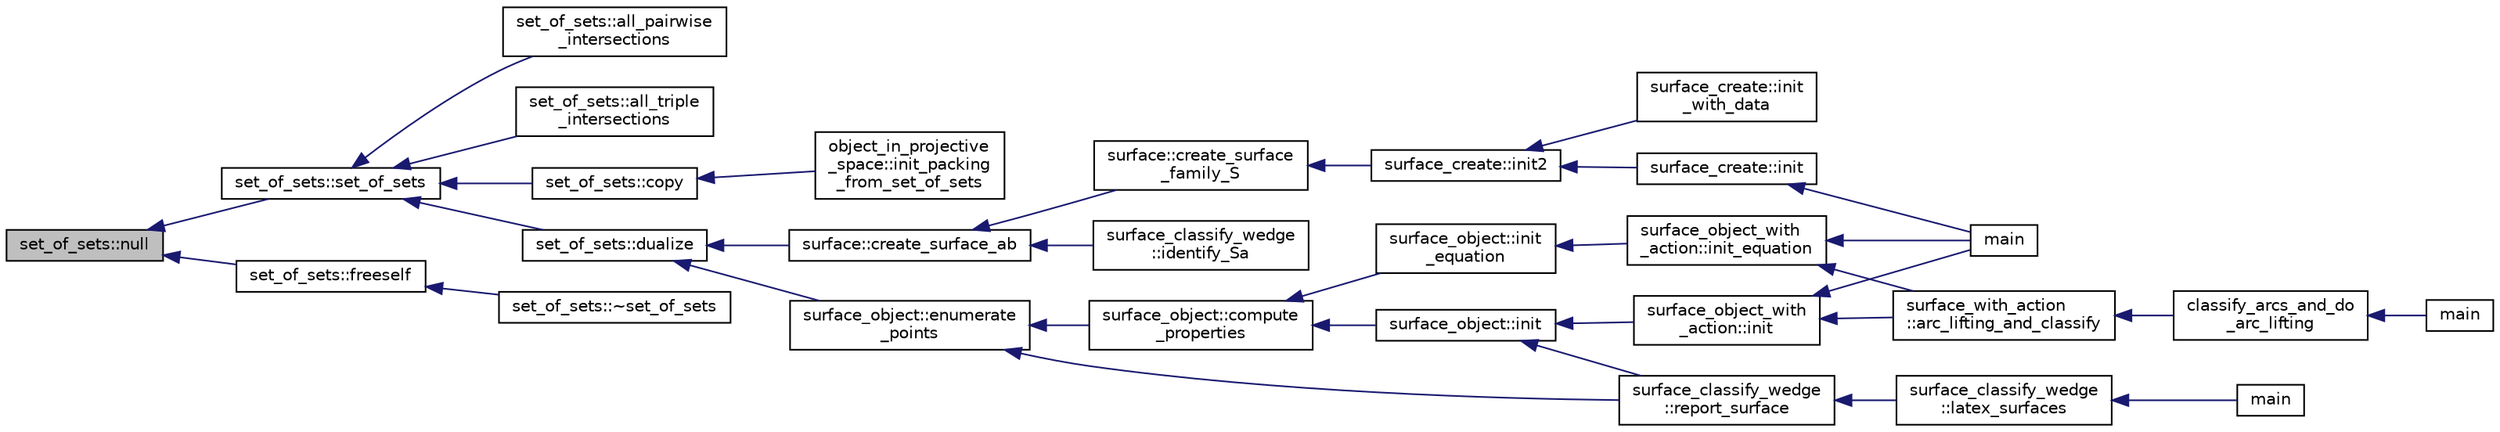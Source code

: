 digraph "set_of_sets::null"
{
  edge [fontname="Helvetica",fontsize="10",labelfontname="Helvetica",labelfontsize="10"];
  node [fontname="Helvetica",fontsize="10",shape=record];
  rankdir="LR";
  Node560 [label="set_of_sets::null",height=0.2,width=0.4,color="black", fillcolor="grey75", style="filled", fontcolor="black"];
  Node560 -> Node561 [dir="back",color="midnightblue",fontsize="10",style="solid",fontname="Helvetica"];
  Node561 [label="set_of_sets::set_of_sets",height=0.2,width=0.4,color="black", fillcolor="white", style="filled",URL="$da/dd6/classset__of__sets.html#ad07d3908a5f6972e2defe4db643dcb1e"];
  Node561 -> Node562 [dir="back",color="midnightblue",fontsize="10",style="solid",fontname="Helvetica"];
  Node562 [label="set_of_sets::copy",height=0.2,width=0.4,color="black", fillcolor="white", style="filled",URL="$da/dd6/classset__of__sets.html#aebe21c52c36edd9b2439f3e0c9c3f333"];
  Node562 -> Node563 [dir="back",color="midnightblue",fontsize="10",style="solid",fontname="Helvetica"];
  Node563 [label="object_in_projective\l_space::init_packing\l_from_set_of_sets",height=0.2,width=0.4,color="black", fillcolor="white", style="filled",URL="$d7/d08/classobject__in__projective__space.html#aa24d23143edcdce652844ec0def4ff1f"];
  Node561 -> Node564 [dir="back",color="midnightblue",fontsize="10",style="solid",fontname="Helvetica"];
  Node564 [label="set_of_sets::dualize",height=0.2,width=0.4,color="black", fillcolor="white", style="filled",URL="$da/dd6/classset__of__sets.html#adc842e32ff036a78e0b86e68f92759e1"];
  Node564 -> Node565 [dir="back",color="midnightblue",fontsize="10",style="solid",fontname="Helvetica"];
  Node565 [label="surface::create_surface_ab",height=0.2,width=0.4,color="black", fillcolor="white", style="filled",URL="$d5/d88/classsurface.html#a9e0834d9fd3ea14957df1944ac40c847"];
  Node565 -> Node566 [dir="back",color="midnightblue",fontsize="10",style="solid",fontname="Helvetica"];
  Node566 [label="surface::create_surface\l_family_S",height=0.2,width=0.4,color="black", fillcolor="white", style="filled",URL="$d5/d88/classsurface.html#a820199c4eab279fad1085a308550fa8f"];
  Node566 -> Node567 [dir="back",color="midnightblue",fontsize="10",style="solid",fontname="Helvetica"];
  Node567 [label="surface_create::init2",height=0.2,width=0.4,color="black", fillcolor="white", style="filled",URL="$de/da4/classsurface__create.html#a0d600640f7dd62d5a6c36443effdab59"];
  Node567 -> Node568 [dir="back",color="midnightblue",fontsize="10",style="solid",fontname="Helvetica"];
  Node568 [label="surface_create::init\l_with_data",height=0.2,width=0.4,color="black", fillcolor="white", style="filled",URL="$de/da4/classsurface__create.html#a9226f687139676532adb1aa971fbade2"];
  Node567 -> Node569 [dir="back",color="midnightblue",fontsize="10",style="solid",fontname="Helvetica"];
  Node569 [label="surface_create::init",height=0.2,width=0.4,color="black", fillcolor="white", style="filled",URL="$de/da4/classsurface__create.html#ab0db5c12825f778e3caf8aa4da02eb06"];
  Node569 -> Node570 [dir="back",color="midnightblue",fontsize="10",style="solid",fontname="Helvetica"];
  Node570 [label="main",height=0.2,width=0.4,color="black", fillcolor="white", style="filled",URL="$d2/dfa/create__surface__main_8_c.html#a217dbf8b442f20279ea00b898af96f52"];
  Node565 -> Node571 [dir="back",color="midnightblue",fontsize="10",style="solid",fontname="Helvetica"];
  Node571 [label="surface_classify_wedge\l::identify_Sa",height=0.2,width=0.4,color="black", fillcolor="white", style="filled",URL="$d7/d5c/classsurface__classify__wedge.html#a8fdc22ea1850bd4da28ace84adb055a6"];
  Node564 -> Node572 [dir="back",color="midnightblue",fontsize="10",style="solid",fontname="Helvetica"];
  Node572 [label="surface_object::enumerate\l_points",height=0.2,width=0.4,color="black", fillcolor="white", style="filled",URL="$df/df8/classsurface__object.html#a001a13b6ea34dbe559033af634203466"];
  Node572 -> Node573 [dir="back",color="midnightblue",fontsize="10",style="solid",fontname="Helvetica"];
  Node573 [label="surface_object::compute\l_properties",height=0.2,width=0.4,color="black", fillcolor="white", style="filled",URL="$df/df8/classsurface__object.html#ad6c02c3c1432f8adfe49932041ce1b20"];
  Node573 -> Node574 [dir="back",color="midnightblue",fontsize="10",style="solid",fontname="Helvetica"];
  Node574 [label="surface_object::init\l_equation",height=0.2,width=0.4,color="black", fillcolor="white", style="filled",URL="$df/df8/classsurface__object.html#afd4f4d1accbf361897374bd18d571913"];
  Node574 -> Node575 [dir="back",color="midnightblue",fontsize="10",style="solid",fontname="Helvetica"];
  Node575 [label="surface_object_with\l_action::init_equation",height=0.2,width=0.4,color="black", fillcolor="white", style="filled",URL="$db/d28/classsurface__object__with__action.html#a310ce4189e50545dd67fa3652b8fd160"];
  Node575 -> Node570 [dir="back",color="midnightblue",fontsize="10",style="solid",fontname="Helvetica"];
  Node575 -> Node576 [dir="back",color="midnightblue",fontsize="10",style="solid",fontname="Helvetica"];
  Node576 [label="surface_with_action\l::arc_lifting_and_classify",height=0.2,width=0.4,color="black", fillcolor="white", style="filled",URL="$d8/df9/classsurface__with__action.html#a62a3948f830c59e09ef94937650a07a4"];
  Node576 -> Node577 [dir="back",color="midnightblue",fontsize="10",style="solid",fontname="Helvetica"];
  Node577 [label="classify_arcs_and_do\l_arc_lifting",height=0.2,width=0.4,color="black", fillcolor="white", style="filled",URL="$d6/dc3/arc__lifting__main_8_c.html#afdd7be16f16b8c71e9a72fe5f6a0b59c"];
  Node577 -> Node578 [dir="back",color="midnightblue",fontsize="10",style="solid",fontname="Helvetica"];
  Node578 [label="main",height=0.2,width=0.4,color="black", fillcolor="white", style="filled",URL="$d6/dc3/arc__lifting__main_8_c.html#a217dbf8b442f20279ea00b898af96f52"];
  Node573 -> Node579 [dir="back",color="midnightblue",fontsize="10",style="solid",fontname="Helvetica"];
  Node579 [label="surface_object::init",height=0.2,width=0.4,color="black", fillcolor="white", style="filled",URL="$df/df8/classsurface__object.html#ae51d9ac0a3853bc07908ac48ffa6e0d2"];
  Node579 -> Node580 [dir="back",color="midnightblue",fontsize="10",style="solid",fontname="Helvetica"];
  Node580 [label="surface_classify_wedge\l::report_surface",height=0.2,width=0.4,color="black", fillcolor="white", style="filled",URL="$d7/d5c/classsurface__classify__wedge.html#ad577d435c4726d0a35c10b2f8d4ed00c"];
  Node580 -> Node581 [dir="back",color="midnightblue",fontsize="10",style="solid",fontname="Helvetica"];
  Node581 [label="surface_classify_wedge\l::latex_surfaces",height=0.2,width=0.4,color="black", fillcolor="white", style="filled",URL="$d7/d5c/classsurface__classify__wedge.html#a5698763ece48d6f0a605527ca62429c5"];
  Node581 -> Node582 [dir="back",color="midnightblue",fontsize="10",style="solid",fontname="Helvetica"];
  Node582 [label="main",height=0.2,width=0.4,color="black", fillcolor="white", style="filled",URL="$df/df8/surface__classify_8_c.html#a217dbf8b442f20279ea00b898af96f52"];
  Node579 -> Node583 [dir="back",color="midnightblue",fontsize="10",style="solid",fontname="Helvetica"];
  Node583 [label="surface_object_with\l_action::init",height=0.2,width=0.4,color="black", fillcolor="white", style="filled",URL="$db/d28/classsurface__object__with__action.html#a65085da19618def3909b0f4bc27cba8a"];
  Node583 -> Node570 [dir="back",color="midnightblue",fontsize="10",style="solid",fontname="Helvetica"];
  Node583 -> Node576 [dir="back",color="midnightblue",fontsize="10",style="solid",fontname="Helvetica"];
  Node572 -> Node580 [dir="back",color="midnightblue",fontsize="10",style="solid",fontname="Helvetica"];
  Node561 -> Node584 [dir="back",color="midnightblue",fontsize="10",style="solid",fontname="Helvetica"];
  Node584 [label="set_of_sets::all_pairwise\l_intersections",height=0.2,width=0.4,color="black", fillcolor="white", style="filled",URL="$da/dd6/classset__of__sets.html#ad4bd9ef19f5db68c7b55eed69aa1716b"];
  Node561 -> Node585 [dir="back",color="midnightblue",fontsize="10",style="solid",fontname="Helvetica"];
  Node585 [label="set_of_sets::all_triple\l_intersections",height=0.2,width=0.4,color="black", fillcolor="white", style="filled",URL="$da/dd6/classset__of__sets.html#aec727ebd1a06dfa3307b07179770d4bf"];
  Node560 -> Node586 [dir="back",color="midnightblue",fontsize="10",style="solid",fontname="Helvetica"];
  Node586 [label="set_of_sets::freeself",height=0.2,width=0.4,color="black", fillcolor="white", style="filled",URL="$da/dd6/classset__of__sets.html#a7beb89198bccadbc37ac231ba7213e48"];
  Node586 -> Node587 [dir="back",color="midnightblue",fontsize="10",style="solid",fontname="Helvetica"];
  Node587 [label="set_of_sets::~set_of_sets",height=0.2,width=0.4,color="black", fillcolor="white", style="filled",URL="$da/dd6/classset__of__sets.html#ab91749ac773a8686f9372652c1d7d43e"];
}
